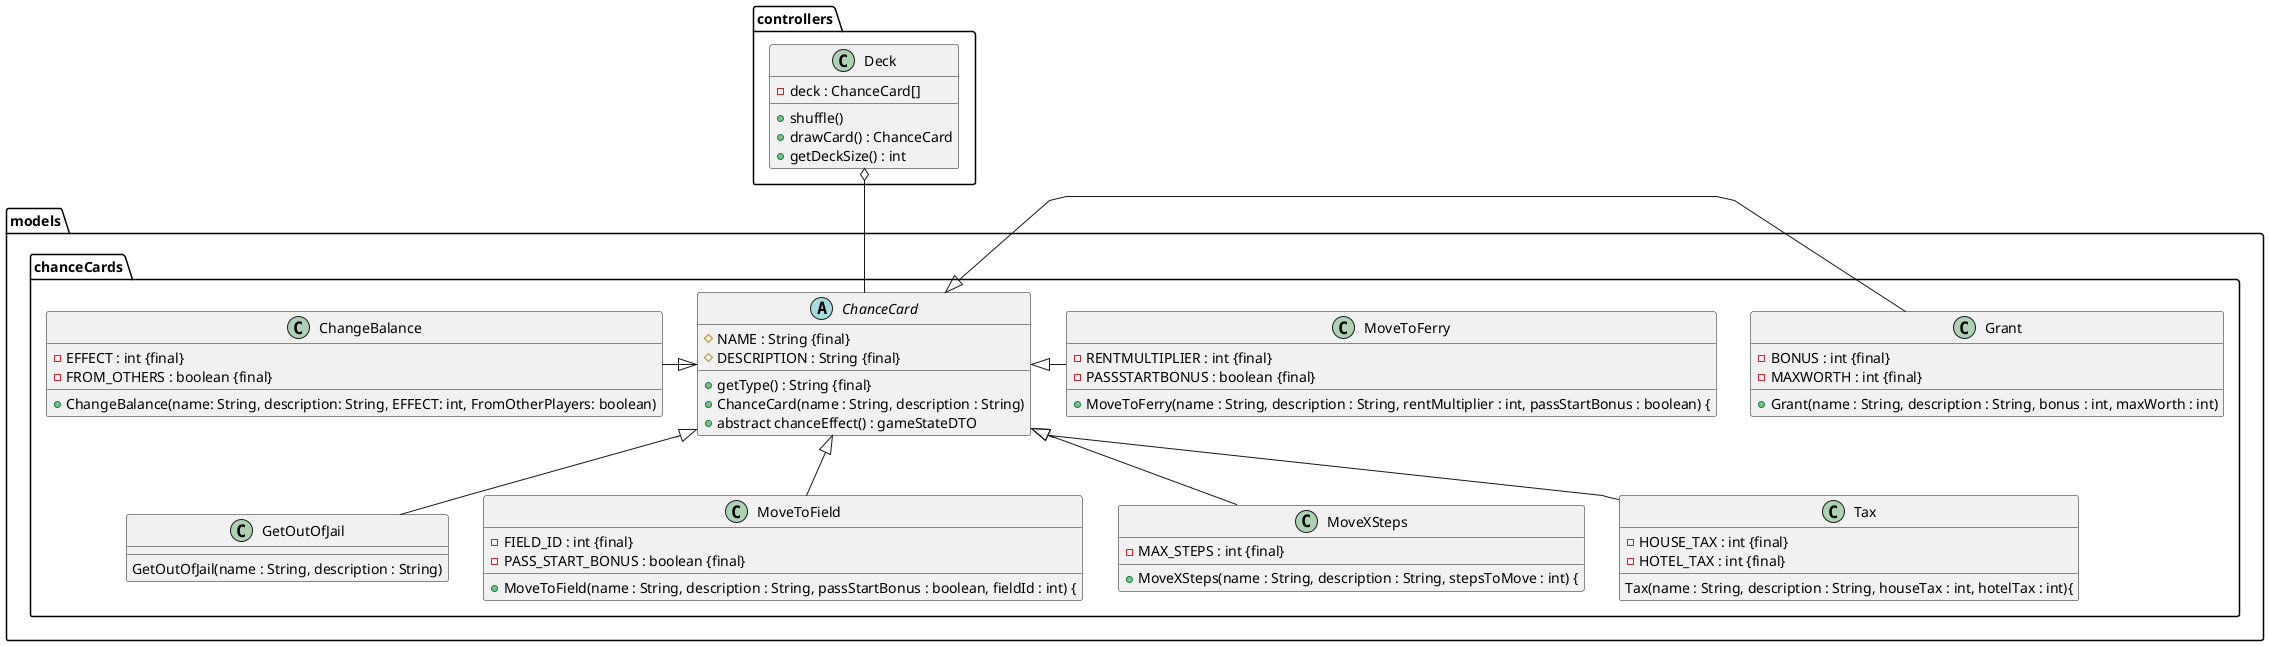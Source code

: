 @startuml
'https://plantuml.com/class-diagram
skinparam linetype polyline

class controllers.Deck{
 - deck : ChanceCard[]
 + shuffle()
 + drawCard() : ChanceCard
 + getDeckSize() : int
}
package models.chanceCards{

abstract ChanceCard{
 # NAME : String {final}
 # DESCRIPTION : String {final}
 + getType() : String {final}
 + ChanceCard(name : String, description : String)
 + abstract chanceEffect() : gameStateDTO
}
class ChangeBalance {
 - EFFECT : int {final}
 - FROM_OTHERS : boolean {final}
 + ChangeBalance(name: String, description: String, EFFECT: int, FromOtherPlayers: boolean)
}
class GetOutOfJail {
    GetOutOfJail(name : String, description : String)
}
class Grant {
 - BONUS : int {final}
 - MAXWORTH : int {final}
 + Grant(name : String, description : String, bonus : int, maxWorth : int)
}
class MoveToFerry {
 - RENTMULTIPLIER : int {final}
 - PASSSTARTBONUS : boolean {final}
 + MoveToFerry(name : String, description : String, rentMultiplier : int, passStartBonus : boolean) {
}

class MoveToField {
 - FIELD_ID : int {final}
 - PASS_START_BONUS : boolean {final}
 + MoveToField(name : String, description : String, passStartBonus : boolean, fieldId : int) {
}
class MoveXSteps {
 - MAX_STEPS : int {final}
 + MoveXSteps(name : String, description : String, stepsToMove : int) {
}
class Tax {
 - HOUSE_TAX : int {final}
 - HOTEL_TAX : int {final}
 Tax(name : String, description : String, houseTax : int, hotelTax : int){
}
controllers.Deck o-- ChanceCard

ChanceCard <|-left- ChangeBalance
ChanceCard <|-right- Grant
ChanceCard <|-- Tax
ChanceCard <|-- MoveXSteps
ChanceCard <|-right- MoveToFerry
ChanceCard <|-- GetOutOfJail
ChanceCard <|-- MoveToField

@enduml